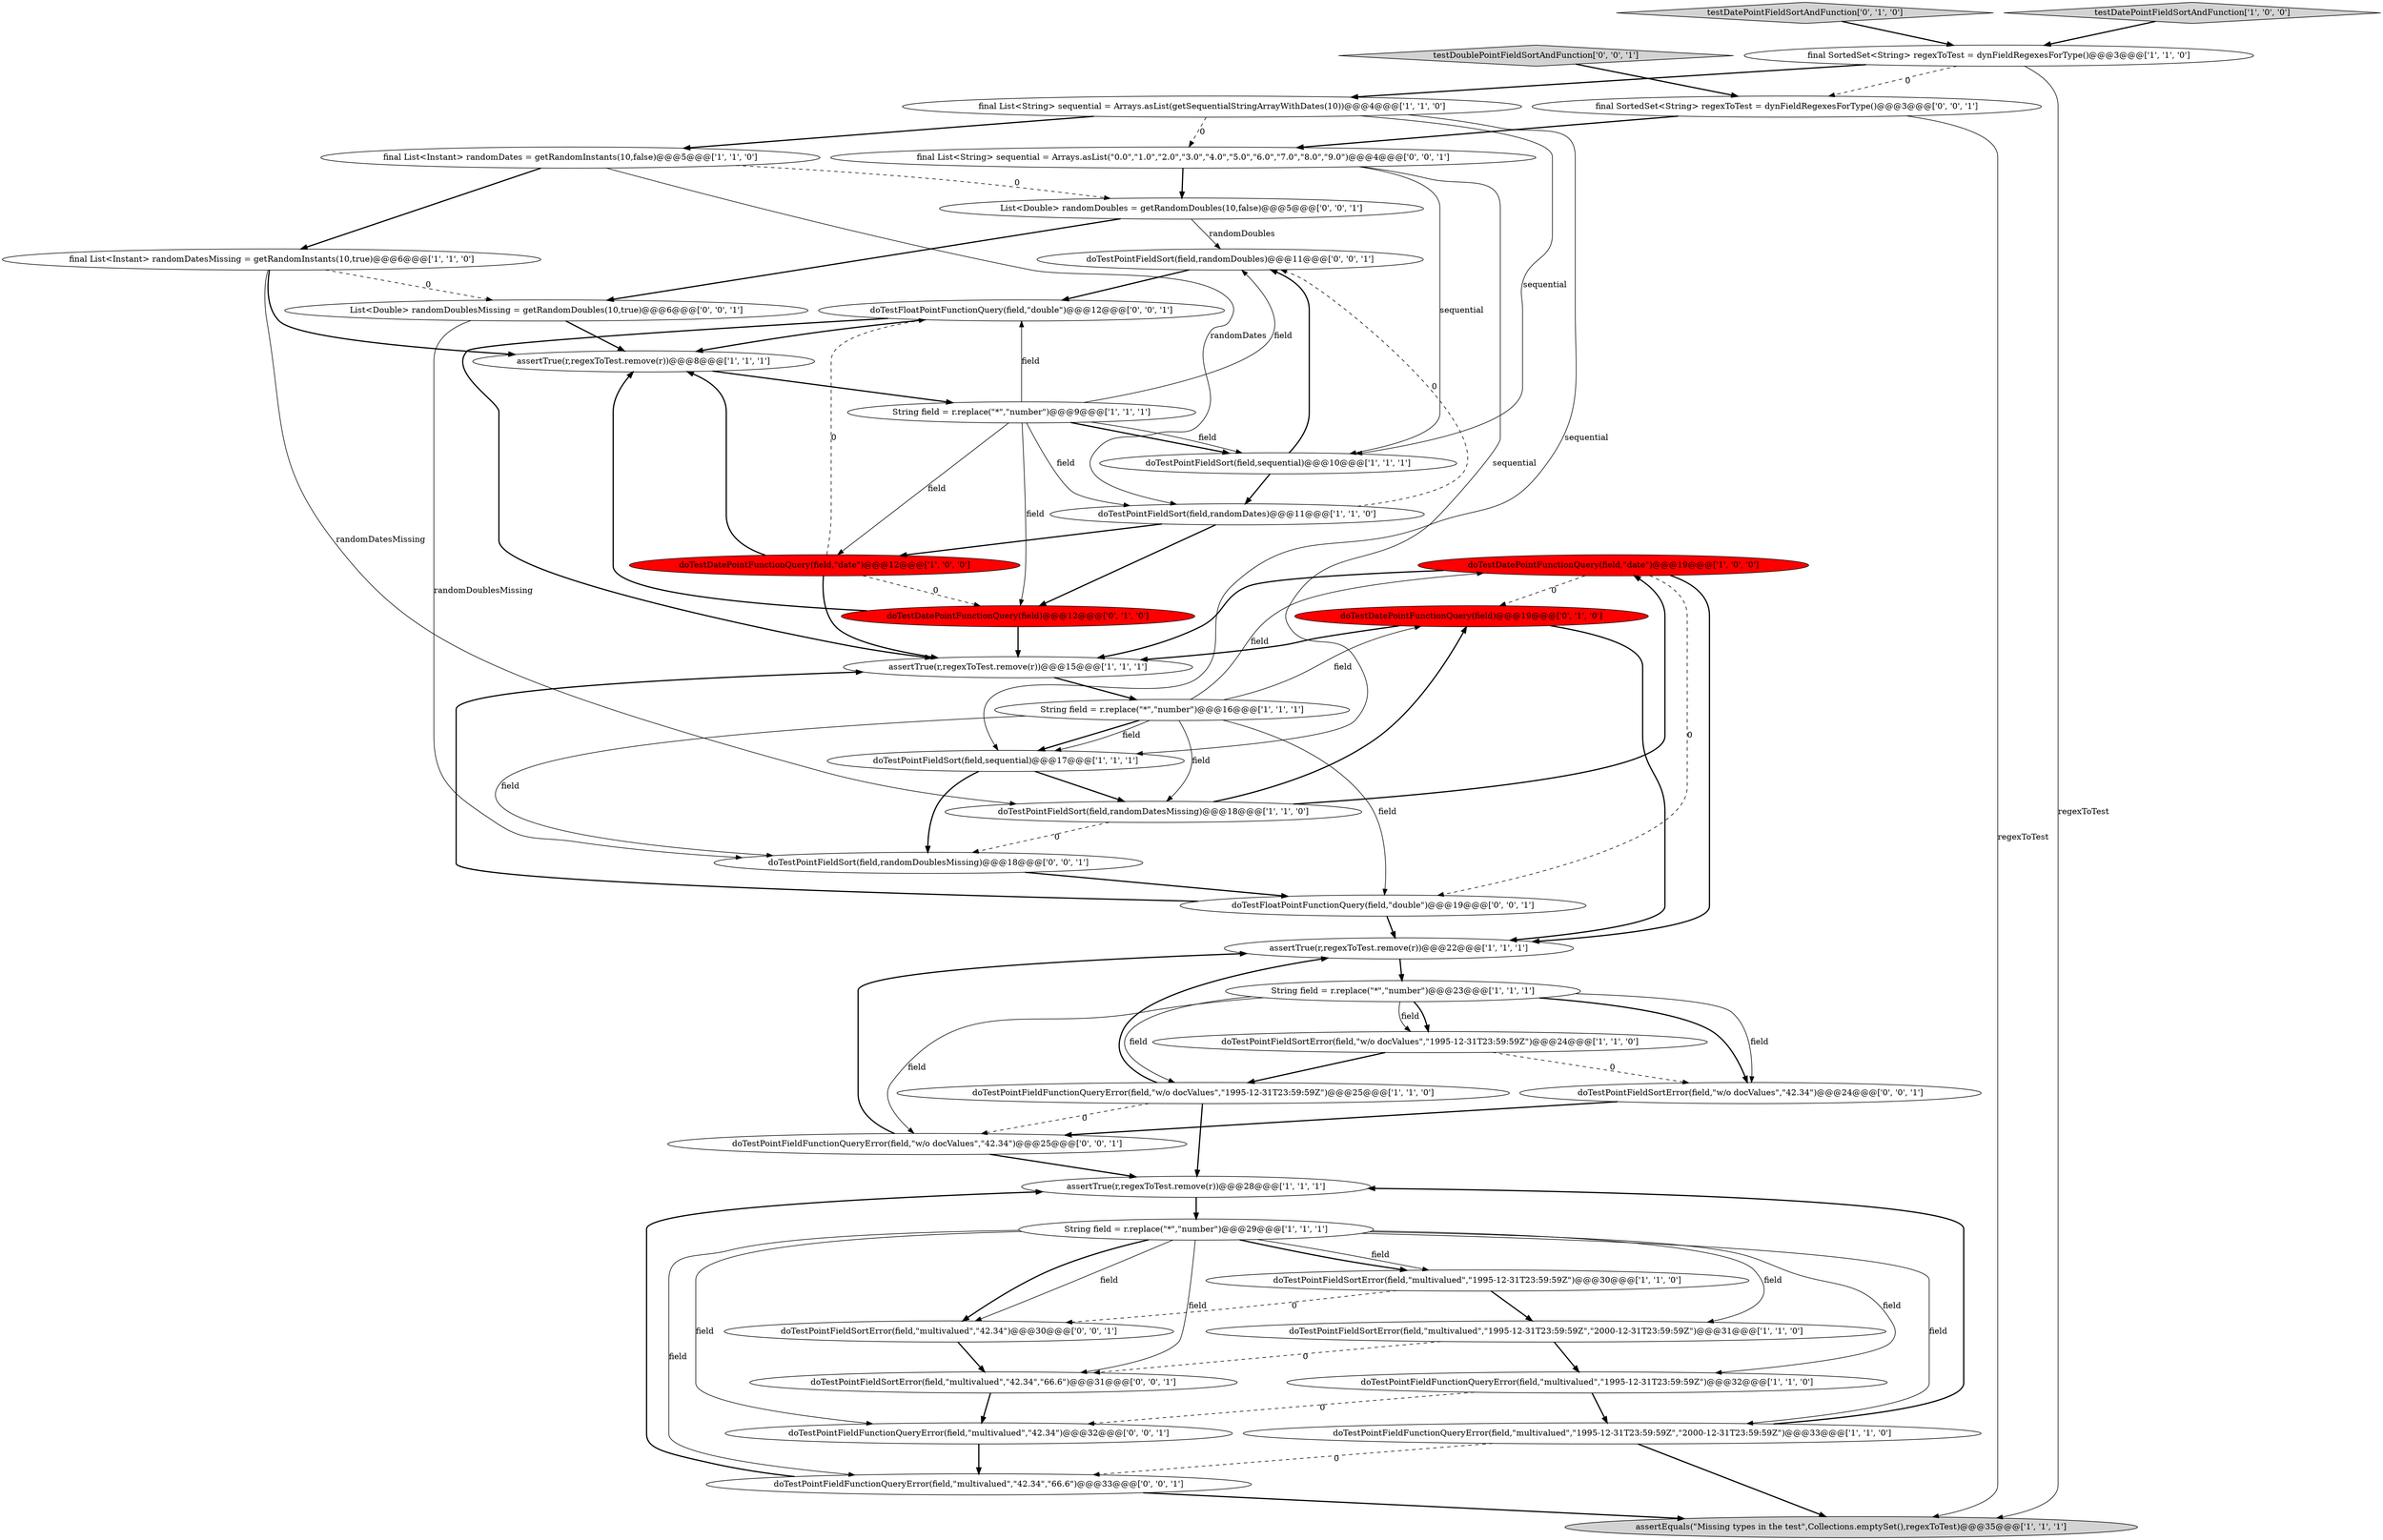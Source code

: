 digraph {
7 [style = filled, label = "doTestDatePointFunctionQuery(field,\"date\")@@@19@@@['1', '0', '0']", fillcolor = red, shape = ellipse image = "AAA1AAABBB1BBB"];
25 [style = filled, label = "assertTrue(r,regexToTest.remove(r))@@@22@@@['1', '1', '1']", fillcolor = white, shape = ellipse image = "AAA0AAABBB1BBB"];
27 [style = filled, label = "doTestDatePointFunctionQuery(field)@@@19@@@['0', '1', '0']", fillcolor = red, shape = ellipse image = "AAA1AAABBB2BBB"];
10 [style = filled, label = "assertTrue(r,regexToTest.remove(r))@@@15@@@['1', '1', '1']", fillcolor = white, shape = ellipse image = "AAA0AAABBB1BBB"];
43 [style = filled, label = "doTestPointFieldSortError(field,\"w/o docValues\",\"42.34\")@@@24@@@['0', '0', '1']", fillcolor = white, shape = ellipse image = "AAA0AAABBB3BBB"];
41 [style = filled, label = "doTestPointFieldSort(field,randomDoublesMissing)@@@18@@@['0', '0', '1']", fillcolor = white, shape = ellipse image = "AAA0AAABBB3BBB"];
21 [style = filled, label = "doTestPointFieldFunctionQueryError(field,\"w/o docValues\",\"1995-12-31T23:59:59Z\")@@@25@@@['1', '1', '0']", fillcolor = white, shape = ellipse image = "AAA0AAABBB1BBB"];
36 [style = filled, label = "List<Double> randomDoubles = getRandomDoubles(10,false)@@@5@@@['0', '0', '1']", fillcolor = white, shape = ellipse image = "AAA0AAABBB3BBB"];
40 [style = filled, label = "doTestPointFieldFunctionQueryError(field,\"multivalued\",\"42.34\",\"66.6\")@@@33@@@['0', '0', '1']", fillcolor = white, shape = ellipse image = "AAA0AAABBB3BBB"];
16 [style = filled, label = "doTestPointFieldSortError(field,\"w/o docValues\",\"1995-12-31T23:59:59Z\")@@@24@@@['1', '1', '0']", fillcolor = white, shape = ellipse image = "AAA0AAABBB1BBB"];
0 [style = filled, label = "String field = r.replace(\"*\",\"number\")@@@9@@@['1', '1', '1']", fillcolor = white, shape = ellipse image = "AAA0AAABBB1BBB"];
32 [style = filled, label = "final List<String> sequential = Arrays.asList(\"0.0\",\"1.0\",\"2.0\",\"3.0\",\"4.0\",\"5.0\",\"6.0\",\"7.0\",\"8.0\",\"9.0\")@@@4@@@['0', '0', '1']", fillcolor = white, shape = ellipse image = "AAA0AAABBB3BBB"];
33 [style = filled, label = "doTestPointFieldSortError(field,\"multivalued\",\"42.34\")@@@30@@@['0', '0', '1']", fillcolor = white, shape = ellipse image = "AAA0AAABBB3BBB"];
8 [style = filled, label = "final SortedSet<String> regexToTest = dynFieldRegexesForType()@@@3@@@['1', '1', '0']", fillcolor = white, shape = ellipse image = "AAA0AAABBB1BBB"];
1 [style = filled, label = "doTestPointFieldSort(field,randomDates)@@@11@@@['1', '1', '0']", fillcolor = white, shape = ellipse image = "AAA0AAABBB1BBB"];
11 [style = filled, label = "doTestPointFieldSortError(field,\"multivalued\",\"1995-12-31T23:59:59Z\")@@@30@@@['1', '1', '0']", fillcolor = white, shape = ellipse image = "AAA0AAABBB1BBB"];
37 [style = filled, label = "doTestPointFieldSort(field,randomDoubles)@@@11@@@['0', '0', '1']", fillcolor = white, shape = ellipse image = "AAA0AAABBB3BBB"];
13 [style = filled, label = "assertTrue(r,regexToTest.remove(r))@@@8@@@['1', '1', '1']", fillcolor = white, shape = ellipse image = "AAA0AAABBB1BBB"];
23 [style = filled, label = "assertTrue(r,regexToTest.remove(r))@@@28@@@['1', '1', '1']", fillcolor = white, shape = ellipse image = "AAA0AAABBB1BBB"];
20 [style = filled, label = "String field = r.replace(\"*\",\"number\")@@@16@@@['1', '1', '1']", fillcolor = white, shape = ellipse image = "AAA0AAABBB1BBB"];
2 [style = filled, label = "doTestPointFieldSort(field,randomDatesMissing)@@@18@@@['1', '1', '0']", fillcolor = white, shape = ellipse image = "AAA0AAABBB1BBB"];
22 [style = filled, label = "doTestPointFieldSortError(field,\"multivalued\",\"1995-12-31T23:59:59Z\",\"2000-12-31T23:59:59Z\")@@@31@@@['1', '1', '0']", fillcolor = white, shape = ellipse image = "AAA0AAABBB1BBB"];
31 [style = filled, label = "doTestFloatPointFunctionQuery(field,\"double\")@@@19@@@['0', '0', '1']", fillcolor = white, shape = ellipse image = "AAA0AAABBB3BBB"];
15 [style = filled, label = "final List<String> sequential = Arrays.asList(getSequentialStringArrayWithDates(10))@@@4@@@['1', '1', '0']", fillcolor = white, shape = ellipse image = "AAA0AAABBB1BBB"];
14 [style = filled, label = "String field = r.replace(\"*\",\"number\")@@@29@@@['1', '1', '1']", fillcolor = white, shape = ellipse image = "AAA0AAABBB1BBB"];
29 [style = filled, label = "doTestPointFieldSortError(field,\"multivalued\",\"42.34\",\"66.6\")@@@31@@@['0', '0', '1']", fillcolor = white, shape = ellipse image = "AAA0AAABBB3BBB"];
30 [style = filled, label = "doTestPointFieldFunctionQueryError(field,\"multivalued\",\"42.34\")@@@32@@@['0', '0', '1']", fillcolor = white, shape = ellipse image = "AAA0AAABBB3BBB"];
34 [style = filled, label = "testDoublePointFieldSortAndFunction['0', '0', '1']", fillcolor = lightgray, shape = diamond image = "AAA0AAABBB3BBB"];
39 [style = filled, label = "final SortedSet<String> regexToTest = dynFieldRegexesForType()@@@3@@@['0', '0', '1']", fillcolor = white, shape = ellipse image = "AAA0AAABBB3BBB"];
28 [style = filled, label = "testDatePointFieldSortAndFunction['0', '1', '0']", fillcolor = lightgray, shape = diamond image = "AAA0AAABBB2BBB"];
9 [style = filled, label = "final List<Instant> randomDates = getRandomInstants(10,false)@@@5@@@['1', '1', '0']", fillcolor = white, shape = ellipse image = "AAA0AAABBB1BBB"];
26 [style = filled, label = "doTestDatePointFunctionQuery(field)@@@12@@@['0', '1', '0']", fillcolor = red, shape = ellipse image = "AAA1AAABBB2BBB"];
5 [style = filled, label = "final List<Instant> randomDatesMissing = getRandomInstants(10,true)@@@6@@@['1', '1', '0']", fillcolor = white, shape = ellipse image = "AAA0AAABBB1BBB"];
24 [style = filled, label = "assertEquals(\"Missing types in the test\",Collections.emptySet(),regexToTest)@@@35@@@['1', '1', '1']", fillcolor = lightgray, shape = ellipse image = "AAA0AAABBB1BBB"];
4 [style = filled, label = "String field = r.replace(\"*\",\"number\")@@@23@@@['1', '1', '1']", fillcolor = white, shape = ellipse image = "AAA0AAABBB1BBB"];
18 [style = filled, label = "doTestPointFieldSort(field,sequential)@@@17@@@['1', '1', '1']", fillcolor = white, shape = ellipse image = "AAA0AAABBB1BBB"];
12 [style = filled, label = "doTestPointFieldSort(field,sequential)@@@10@@@['1', '1', '1']", fillcolor = white, shape = ellipse image = "AAA0AAABBB1BBB"];
19 [style = filled, label = "doTestDatePointFunctionQuery(field,\"date\")@@@12@@@['1', '0', '0']", fillcolor = red, shape = ellipse image = "AAA1AAABBB1BBB"];
6 [style = filled, label = "testDatePointFieldSortAndFunction['1', '0', '0']", fillcolor = lightgray, shape = diamond image = "AAA0AAABBB1BBB"];
3 [style = filled, label = "doTestPointFieldFunctionQueryError(field,\"multivalued\",\"1995-12-31T23:59:59Z\")@@@32@@@['1', '1', '0']", fillcolor = white, shape = ellipse image = "AAA0AAABBB1BBB"];
42 [style = filled, label = "List<Double> randomDoublesMissing = getRandomDoubles(10,true)@@@6@@@['0', '0', '1']", fillcolor = white, shape = ellipse image = "AAA0AAABBB3BBB"];
35 [style = filled, label = "doTestPointFieldFunctionQueryError(field,\"w/o docValues\",\"42.34\")@@@25@@@['0', '0', '1']", fillcolor = white, shape = ellipse image = "AAA0AAABBB3BBB"];
38 [style = filled, label = "doTestFloatPointFunctionQuery(field,\"double\")@@@12@@@['0', '0', '1']", fillcolor = white, shape = ellipse image = "AAA0AAABBB3BBB"];
17 [style = filled, label = "doTestPointFieldFunctionQueryError(field,\"multivalued\",\"1995-12-31T23:59:59Z\",\"2000-12-31T23:59:59Z\")@@@33@@@['1', '1', '0']", fillcolor = white, shape = ellipse image = "AAA0AAABBB1BBB"];
9->36 [style = dashed, label="0"];
29->30 [style = bold, label=""];
26->10 [style = bold, label=""];
11->33 [style = dashed, label="0"];
39->24 [style = solid, label="regexToTest"];
22->29 [style = dashed, label="0"];
5->2 [style = solid, label="randomDatesMissing"];
20->31 [style = solid, label="field"];
14->3 [style = solid, label="field"];
40->23 [style = bold, label=""];
35->23 [style = bold, label=""];
0->19 [style = solid, label="field"];
19->38 [style = dashed, label="0"];
43->35 [style = bold, label=""];
37->38 [style = bold, label=""];
9->5 [style = bold, label=""];
30->40 [style = bold, label=""];
40->24 [style = bold, label=""];
2->41 [style = dashed, label="0"];
14->11 [style = bold, label=""];
27->25 [style = bold, label=""];
20->2 [style = solid, label="field"];
4->16 [style = bold, label=""];
4->21 [style = solid, label="field"];
14->33 [style = solid, label="field"];
8->24 [style = solid, label="regexToTest"];
0->37 [style = solid, label="field"];
20->41 [style = solid, label="field"];
32->12 [style = solid, label="sequential"];
14->40 [style = solid, label="field"];
14->11 [style = solid, label="field"];
21->25 [style = bold, label=""];
12->1 [style = bold, label=""];
16->43 [style = dashed, label="0"];
12->37 [style = bold, label=""];
26->13 [style = bold, label=""];
33->29 [style = bold, label=""];
23->14 [style = bold, label=""];
20->18 [style = bold, label=""];
4->35 [style = solid, label="field"];
19->13 [style = bold, label=""];
15->9 [style = bold, label=""];
2->27 [style = bold, label=""];
32->36 [style = bold, label=""];
15->12 [style = solid, label="sequential"];
18->41 [style = bold, label=""];
1->19 [style = bold, label=""];
20->27 [style = solid, label="field"];
36->42 [style = bold, label=""];
13->0 [style = bold, label=""];
21->23 [style = bold, label=""];
42->41 [style = solid, label="randomDoublesMissing"];
1->37 [style = dashed, label="0"];
4->43 [style = solid, label="field"];
3->30 [style = dashed, label="0"];
31->25 [style = bold, label=""];
8->15 [style = bold, label=""];
14->22 [style = solid, label="field"];
7->31 [style = dashed, label="0"];
15->18 [style = solid, label="sequential"];
0->1 [style = solid, label="field"];
0->12 [style = bold, label=""];
5->42 [style = dashed, label="0"];
15->32 [style = dashed, label="0"];
19->10 [style = bold, label=""];
14->17 [style = solid, label="field"];
17->23 [style = bold, label=""];
35->25 [style = bold, label=""];
9->1 [style = solid, label="randomDates"];
19->26 [style = dashed, label="0"];
31->10 [style = bold, label=""];
5->13 [style = bold, label=""];
27->10 [style = bold, label=""];
28->8 [style = bold, label=""];
39->32 [style = bold, label=""];
34->39 [style = bold, label=""];
11->22 [style = bold, label=""];
3->17 [style = bold, label=""];
41->31 [style = bold, label=""];
21->35 [style = dashed, label="0"];
0->12 [style = solid, label="field"];
14->30 [style = solid, label="field"];
10->20 [style = bold, label=""];
42->13 [style = bold, label=""];
4->43 [style = bold, label=""];
7->10 [style = bold, label=""];
38->10 [style = bold, label=""];
4->16 [style = solid, label="field"];
25->4 [style = bold, label=""];
20->7 [style = solid, label="field"];
18->2 [style = bold, label=""];
1->26 [style = bold, label=""];
0->38 [style = solid, label="field"];
14->33 [style = bold, label=""];
7->27 [style = dashed, label="0"];
22->3 [style = bold, label=""];
32->18 [style = solid, label="sequential"];
17->24 [style = bold, label=""];
36->37 [style = solid, label="randomDoubles"];
16->21 [style = bold, label=""];
8->39 [style = dashed, label="0"];
17->40 [style = dashed, label="0"];
6->8 [style = bold, label=""];
20->18 [style = solid, label="field"];
14->29 [style = solid, label="field"];
7->25 [style = bold, label=""];
2->7 [style = bold, label=""];
0->26 [style = solid, label="field"];
38->13 [style = bold, label=""];
}
